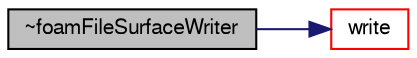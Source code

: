 digraph "~foamFileSurfaceWriter"
{
  bgcolor="transparent";
  edge [fontname="FreeSans",fontsize="10",labelfontname="FreeSans",labelfontsize="10"];
  node [fontname="FreeSans",fontsize="10",shape=record];
  rankdir="LR";
  Node2 [label="~foamFileSurfaceWriter",height=0.2,width=0.4,color="black", fillcolor="grey75", style="filled", fontcolor="black"];
  Node2 -> Node3 [color="midnightblue",fontsize="10",style="solid",fontname="FreeSans"];
  Node3 [label="write",height=0.2,width=0.4,color="red",URL="$a29442.html#a397d4e691b3868423c047ec2482dcbd2",tooltip="Write single surface geometry to file. "];
}

